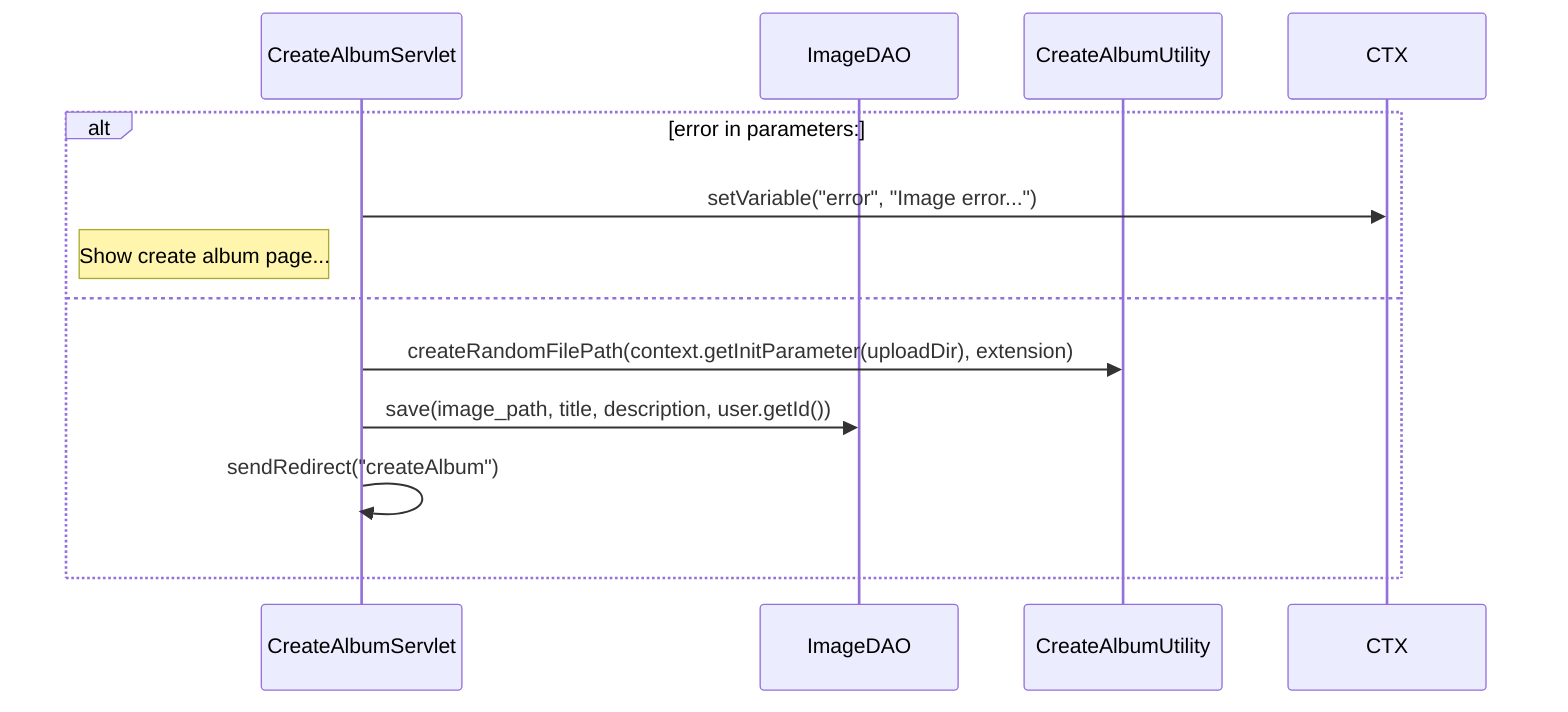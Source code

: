 sequenceDiagram
    participant CreateAlbumServlet
    participant ImageDAO
    participant CreateAlbumUtility
    participant CTX

    alt error in parameters:
        CreateAlbumServlet ->> CTX: setVariable("error", "Image error...")
        Note left of CreateAlbumServlet: Show create album page...
    else
    CreateAlbumServlet ->> CreateAlbumUtility: createRandomFilePath(context.getInitParameter(uploadDir), extension)
    CreateAlbumServlet ->> ImageDAO: save(image_path, title, description, user.getId())
    CreateAlbumServlet ->> CreateAlbumServlet: sendRedirect("createAlbum")
    end